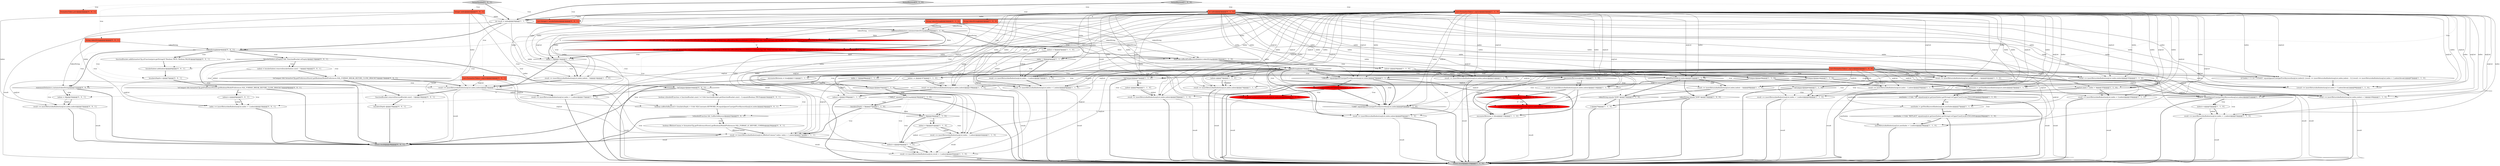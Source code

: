 digraph {
10 [style = filled, label = "!\"TABLE\".equals(tokenString)@@@36@@@['1', '1', '0']", fillcolor = white, shape = diamond image = "AAA0AAABBB1BBB"];
45 [style = filled, label = "indent++@@@109@@@['1', '1', '0']", fillcolor = white, shape = ellipse image = "AAA0AAABBB1BBB"];
55 [style = filled, label = "result += insertReturnAndIndent(argList,index,indent)@@@21@@@['1', '1', '0']", fillcolor = white, shape = ellipse image = "AAA0AAABBB1BBB"];
24 [style = filled, label = "indent -= 2@@@107@@@['1', '1', '0']", fillcolor = white, shape = ellipse image = "AAA0AAABBB1BBB"];
38 [style = filled, label = "List<FormatterToken> argList@@@2@@@['1', '1', '0']", fillcolor = tomato, shape = box image = "AAA0AAABBB1BBB"];
71 [style = filled, label = "isFirstConditionInBrackets@@@79@@@['0', '1', '0']", fillcolor = red, shape = diamond image = "AAA1AAABBB2BBB"];
15 [style = filled, label = "tokenString.equals(\"JOIN\")@@@70@@@['1', '0', '0']", fillcolor = white, shape = diamond image = "AAA0AAABBB1BBB"];
7 [style = filled, label = "indent--@@@20@@@['1', '1', '0']", fillcolor = white, shape = ellipse image = "AAA0AAABBB1BBB"];
52 [style = filled, label = "isJoinStart(argList,index)@@@67@@@['1', '1', '0']", fillcolor = white, shape = diamond image = "AAA0AAABBB1BBB"];
59 [style = filled, label = "indent = 0@@@5@@@['1', '1', '0']", fillcolor = white, shape = ellipse image = "AAA0AAABBB1BBB"];
53 [style = filled, label = "!isCompact@@@35@@@['1', '1', '0']", fillcolor = white, shape = diamond image = "AAA0AAABBB1BBB"];
5 [style = filled, label = "indent--@@@58@@@['1', '1', '0']", fillcolor = white, shape = ellipse image = "AAA0AAABBB1BBB"];
9 [style = filled, label = "formatKeyword['1', '0', '0']", fillcolor = lightgray, shape = diamond image = "AAA0AAABBB1BBB"];
56 [style = filled, label = "bracketsDepth > 0@@@37@@@['1', '1', '0']", fillcolor = white, shape = diamond image = "AAA0AAABBB1BBB"];
69 [style = filled, label = "tokenString.equals(\"JOIN\")@@@70@@@['0', '1', '0']", fillcolor = white, shape = diamond image = "AAA0AAABBB2BBB"];
3 [style = filled, label = "result += insertReturnAndIndent(argList,result + 1,indent)@@@45@@@['1', '1', '0']", fillcolor = white, shape = ellipse image = "AAA0AAABBB1BBB"];
73 [style = filled, label = "result = checkConditionDepth(result,argList,index)@@@116@@@['0', '1', '0']", fillcolor = red, shape = ellipse image = "AAA1AAABBB2BBB"];
2 [style = filled, label = "!isCompact@@@57@@@['1', '1', '0']", fillcolor = white, shape = diamond image = "AAA0AAABBB1BBB"];
11 [style = filled, label = "result += insertReturnAndIndent(argList,index,indent)@@@102@@@['1', '1', '0']", fillcolor = white, shape = ellipse image = "AAA0AAABBB1BBB"];
78 [style = filled, label = "boolean isAfterInKeyword = bracketsDepth > 0 && SQLConstants.KEYWORD_IN.equalsIgnoreCase(getPrevKeyword(argList,index))@@@24@@@['0', '0', '1']", fillcolor = white, shape = ellipse image = "AAA0AAABBB3BBB"];
34 [style = filled, label = "result += insertReturnAndIndent(argList,index,indent)@@@74@@@['1', '1', '0']", fillcolor = white, shape = ellipse image = "AAA0AAABBB1BBB"];
97 [style = filled, label = "boolean isInsideAFunction = functionBracket.size() != 0 && functionBracket.get(functionBracket.size() - 1).equals(Boolean.TRUE)@@@23@@@['0', '0', '1']", fillcolor = white, shape = ellipse image = "AAA0AAABBB3BBB"];
17 [style = filled, label = "{if (index > 1) {if (\"UPDATE\".equalsIgnoreCase(getPrevKeyword(argList,index))) {result += insertReturnAndIndent(argList,index,indent - 1)}}result += insertReturnAndIndent(argList,index + 1,indent)break}@@@87@@@['1', '1', '0']", fillcolor = white, shape = ellipse image = "AAA0AAABBB1BBB"];
51 [style = filled, label = "{}@@@70@@@['1', '1', '0']", fillcolor = white, shape = ellipse image = "AAA0AAABBB1BBB"];
50 [style = filled, label = "index > 0@@@13@@@['1', '1', '0']", fillcolor = white, shape = diamond image = "AAA0AAABBB1BBB"];
70 [style = filled, label = "String tokenString@@@2@@@['0', '1', '0']", fillcolor = tomato, shape = box image = "AAA0AAABBB2BBB"];
75 [style = filled, label = "int index@@@2@@@['0', '1', '0']", fillcolor = tomato, shape = box image = "AAA0AAABBB2BBB"];
14 [style = filled, label = "result += insertReturnAndIndent(argList,lfBeforeComma? index: index + 1,indent)@@@27@@@['1', '1', '1']", fillcolor = white, shape = ellipse image = "AAA0AAABBB1BBB"];
62 [style = filled, label = "result += insertReturnAndIndent(argList,index,indent - 1)@@@68@@@['1', '1', '0']", fillcolor = white, shape = ellipse image = "AAA0AAABBB1BBB"];
68 [style = filled, label = "result += insertReturnAndIndent(argList,index + 1,indent)@@@9@@@['1', '1', '0']", fillcolor = white, shape = ellipse image = "AAA0AAABBB1BBB"];
35 [style = filled, label = "result += insertReturnAndIndent(argList,index - 1,indent)@@@42@@@['1', '1', '0']", fillcolor = white, shape = ellipse image = "AAA0AAABBB1BBB"];
98 [style = filled, label = "bracketsDepth--@@@19@@@['0', '0', '1']", fillcolor = white, shape = ellipse image = "AAA0AAABBB3BBB"];
90 [style = filled, label = "Integer index@@@2@@@['0', '0', '1']", fillcolor = tomato, shape = box image = "AAA0AAABBB3BBB"];
54 [style = filled, label = "nextIndex > 0 && \"OR\".equals(argList.get(nextIndex).getString().toUpperCase(Locale.ENGLISH))@@@26@@@['1', '1', '0']", fillcolor = white, shape = diamond image = "AAA0AAABBB1BBB"];
18 [style = filled, label = "indent++@@@52@@@['1', '1', '0']", fillcolor = white, shape = ellipse image = "AAA0AAABBB1BBB"];
40 [style = filled, label = "{result += insertReturnAndIndent(argList,index + 1,indent)break}@@@96@@@['1', '1', '0']", fillcolor = white, shape = ellipse image = "AAA0AAABBB1BBB"];
86 [style = filled, label = "bracketsDepth++@@@7@@@['0', '0', '1']", fillcolor = white, shape = ellipse image = "AAA0AAABBB3BBB"];
80 [style = filled, label = "bracketIndent.add(indent)@@@6@@@['0', '0', '1']", fillcolor = white, shape = ellipse image = "AAA0AAABBB3BBB"];
65 [style = filled, label = "insertReturnAndIndent(argList,nextIndex + 1,indent)@@@29@@@['1', '1', '0']", fillcolor = white, shape = ellipse image = "AAA0AAABBB1BBB"];
36 [style = filled, label = "result += insertReturnAndIndent(argList,index,indent)@@@59@@@['1', '1', '0']", fillcolor = white, shape = ellipse image = "AAA0AAABBB1BBB"];
74 [style = filled, label = "blockHeaderStrings != null && ArrayUtils.contains(blockHeaderStrings,tokenString) || (SQLUtils.isBlockStartKeyword(dialect,tokenString) && !SQLConstants.KEYWORD_SELECT.equalsIgnoreCase(getPrevSpecialKeyword(argList,index,false)))@@@12@@@['0', '1', '0']", fillcolor = red, shape = diamond image = "AAA1AAABBB2BBB"];
16 [style = filled, label = "result += insertReturnAndIndent(argList,index + 1,indent)@@@64@@@['1', '1', '0']", fillcolor = white, shape = ellipse image = "AAA0AAABBB1BBB"];
87 [style = filled, label = "boolean lfBeforeComma = formatterCfg.getPreferenceStore().getBoolean(ModelPreferences.SQL_FORMAT_LF_BEFORE_COMMA)@@@26@@@['0', '0', '1']", fillcolor = white, shape = ellipse image = "AAA0AAABBB3BBB"];
20 [style = filled, label = "nextIndex = getNextKeywordIndex(argList,nextIndex)@@@27@@@['1', '1', '0']", fillcolor = white, shape = ellipse image = "AAA0AAABBB1BBB"];
0 [style = filled, label = "result += insertReturnAndIndent(argList,index + 3,indent)@@@104@@@['1', '1', '0']", fillcolor = white, shape = ellipse image = "AAA0AAABBB1BBB"];
1 [style = filled, label = "\"WHEN\".equalsIgnoreCase(getNextKeyword(argList,index))@@@51@@@['1', '1', '0']", fillcolor = white, shape = diamond image = "AAA0AAABBB1BBB"];
6 [style = filled, label = "result += insertReturnAndIndent(argList,index,indent)@@@114@@@['1', '1', '0']", fillcolor = white, shape = ellipse image = "AAA0AAABBB1BBB"];
67 [style = filled, label = "\"CASE\".equalsIgnoreCase(getPrevKeyword(argList,index))@@@82@@@['1', '1', '0']", fillcolor = white, shape = diamond image = "AAA0AAABBB1BBB"];
33 [style = filled, label = "blockHeaderStrings != null && ArrayUtils.contains(blockHeaderStrings,tokenString) || (SQLUtils.isBlockStartKeyword(dialect,tokenString) && !SQLConstants.KEYWORD_SELECT.equalsIgnoreCase(getPrevDMLKeyword(argList,index)))@@@12@@@['1', '0', '0']", fillcolor = red, shape = diamond image = "AAA1AAABBB1BBB"];
13 [style = filled, label = "result += insertReturnAndIndent(argList,index,indent)@@@16@@@['1', '1', '1']", fillcolor = white, shape = ellipse image = "AAA0AAABBB1BBB"];
29 [style = filled, label = "result += insertReturnAndIndent(argList,index + 1,indent)@@@53@@@['1', '1', '0']", fillcolor = white, shape = ellipse image = "AAA0AAABBB1BBB"];
96 [style = filled, label = "!isCompact && formatterCfg.getPreferenceStore().getBoolean(ModelPreferences.SQL_FORMAT_BREAK_BEFORE_CLOSE_BRACKET)@@@8@@@['0', '0', '1']", fillcolor = white, shape = diamond image = "AAA0AAABBB3BBB"];
61 [style = filled, label = "result += insertReturnAndIndent(argList,index,indent - 1)@@@62@@@['1', '1', '0']", fillcolor = white, shape = ellipse image = "AAA0AAABBB1BBB"];
83 [style = filled, label = "index += insertReturnAndIndent(argList,index + 1,indent)@@@10@@@['0', '0', '1']", fillcolor = white, shape = ellipse image = "AAA0AAABBB3BBB"];
89 [style = filled, label = "!bracketIndent.isEmpty() && !functionBracket.isEmpty()@@@13@@@['0', '0', '1']", fillcolor = white, shape = diamond image = "AAA0AAABBB3BBB"];
26 [style = filled, label = "result += insertReturnAndIndent(argList,index + 1,indent)@@@17@@@['1', '1', '0']", fillcolor = white, shape = ellipse image = "AAA0AAABBB1BBB"];
27 [style = filled, label = "result += insertReturnAndIndent(argList,index,indent + 1)@@@100@@@['1', '1', '0']", fillcolor = white, shape = ellipse image = "AAA0AAABBB1BBB"];
60 [style = filled, label = "nextIndex > 0 && \"REPLACE\".equals(argList.get(nextIndex).getString().toUpperCase(Locale.ENGLISH))@@@28@@@['1', '1', '0']", fillcolor = white, shape = diamond image = "AAA0AAABBB1BBB"];
100 [style = filled, label = "List<Integer> bracketIndent@@@2@@@['0', '0', '1']", fillcolor = tomato, shape = box image = "AAA0AAABBB3BBB"];
82 [style = filled, label = "FormatterToken prev@@@2@@@['0', '0', '1']", fillcolor = tomato, shape = box image = "AAA0AAABBB3BBB"];
41 [style = filled, label = "!encounterBetween@@@113@@@['1', '1', '0']", fillcolor = white, shape = diamond image = "AAA0AAABBB1BBB"];
79 [style = filled, label = "indent = 0@@@32@@@['0', '0', '1']", fillcolor = white, shape = ellipse image = "AAA0AAABBB3BBB"];
8 [style = filled, label = "index > 0@@@40@@@['1', '1', '0']", fillcolor = white, shape = diamond image = "AAA0AAABBB1BBB"];
103 [style = filled, label = "formatSymbol['0', '0', '1']", fillcolor = lightgray, shape = diamond image = "AAA0AAABBB3BBB"];
104 [style = filled, label = "tokenString@@@4@@@['0', '0', '1']", fillcolor = white, shape = diamond image = "AAA0AAABBB3BBB"];
42 [style = filled, label = "index > 1@@@88@@@['1', '1', '0']", fillcolor = white, shape = diamond image = "AAA0AAABBB1BBB"];
93 [style = filled, label = "return result@@@36@@@['0', '0', '1']", fillcolor = lightgray, shape = ellipse image = "AAA0AAABBB3BBB"];
94 [style = filled, label = "!isCompact && formatterCfg.getPreferenceStore().getBoolean(ModelPreferences.SQL_FORMAT_BREAK_BEFORE_CLOSE_BRACKET)@@@15@@@['0', '0', '1']", fillcolor = white, shape = diamond image = "AAA0AAABBB3BBB"];
72 [style = filled, label = "isFirstConditionInBrackets@@@115@@@['0', '1', '0']", fillcolor = red, shape = diamond image = "AAA1AAABBB2BBB"];
31 [style = filled, label = "result += insertReturnAndIndent(argList,index - 1,indent)@@@50@@@['1', '1', '0']", fillcolor = white, shape = ellipse image = "AAA0AAABBB1BBB"];
64 [style = filled, label = "!isCompact@@@63@@@['1', '1', '0']", fillcolor = white, shape = diamond image = "AAA0AAABBB1BBB"];
101 [style = filled, label = "indent++@@@9@@@['0', '0', '1']", fillcolor = white, shape = ellipse image = "AAA0AAABBB3BBB"];
4 [style = filled, label = "!isCompact@@@24@@@['1', '1', '0']", fillcolor = white, shape = diamond image = "AAA0AAABBB1BBB"];
48 [style = filled, label = "result += insertReturnAndIndent(argList,index,indent - 1)@@@14@@@['1', '1', '0']", fillcolor = white, shape = ellipse image = "AAA0AAABBB1BBB"];
19 [style = filled, label = "result += insertReturnAndIndent(argList,index,indent)@@@85@@@['1', '1', '0']", fillcolor = white, shape = ellipse image = "AAA0AAABBB1BBB"];
25 [style = filled, label = "String tokenString@@@2@@@['1', '0', '0']", fillcolor = tomato, shape = box image = "AAA0AAABBB1BBB"];
49 [style = filled, label = "SQLUtils.isBlockEndKeyword(dialect,tokenString)@@@19@@@['1', '1', '0']", fillcolor = white, shape = diamond image = "AAA0AAABBB1BBB"];
47 [style = filled, label = "encounterBetween = true@@@111@@@['1', '1', '0']", fillcolor = white, shape = ellipse image = "AAA0AAABBB1BBB"];
46 [style = filled, label = "indent = 0@@@41@@@['1', '1', '0']", fillcolor = white, shape = ellipse image = "AAA0AAABBB1BBB"];
28 [style = filled, label = "List<FormatterToken> argList@@@2@@@['1', '0', '0']", fillcolor = tomato, shape = box image = "AAA0AAABBB1BBB"];
23 [style = filled, label = "result += insertReturnAndIndent(argList,index,indent)@@@108@@@['1', '1', '0']", fillcolor = white, shape = ellipse image = "AAA0AAABBB1BBB"];
39 [style = filled, label = "tokenString@@@23@@@['1', '1', '0']", fillcolor = white, shape = diamond image = "AAA0AAABBB1BBB"];
63 [style = filled, label = "encounterBetween = false@@@119@@@['1', '1', '0']", fillcolor = white, shape = ellipse image = "AAA0AAABBB1BBB"];
81 [style = filled, label = "functionBracket.remove(functionBracket.size() - 1)@@@18@@@['0', '0', '1']", fillcolor = white, shape = ellipse image = "AAA0AAABBB3BBB"];
37 [style = filled, label = "statementDelimiters.contains(tokenString)@@@4@@@['1', '1', '0']", fillcolor = white, shape = diamond image = "AAA0AAABBB1BBB"];
58 [style = filled, label = "\"CREATE\".equalsIgnoreCase(getPrevKeyword(argList,index))@@@76@@@['1', '1', '0']", fillcolor = white, shape = diamond image = "AAA0AAABBB1BBB"];
21 [style = filled, label = "int nextIndex = getNextKeywordIndex(argList,index)@@@25@@@['1', '1', '0']", fillcolor = white, shape = ellipse image = "AAA0AAABBB1BBB"];
85 [style = filled, label = "!isInsideAFunction && !isAfterInKeyword@@@25@@@['0', '0', '1']", fillcolor = white, shape = diamond image = "AAA0AAABBB3BBB"];
32 [style = filled, label = "result += insertReturnAndIndent(argList,index - 1,indent)@@@7@@@['1', '1', '0']", fillcolor = white, shape = ellipse image = "AAA0AAABBB1BBB"];
91 [style = filled, label = "indent = bracketIndent.remove(bracketIndent.size() - 1)@@@14@@@['0', '0', '1']", fillcolor = white, shape = ellipse image = "AAA0AAABBB3BBB"];
22 [style = filled, label = "indent++@@@44@@@['1', '1', '0']", fillcolor = white, shape = ellipse image = "AAA0AAABBB1BBB"];
66 [style = filled, label = "indent--@@@73@@@['1', '1', '0']", fillcolor = white, shape = ellipse image = "AAA0AAABBB1BBB"];
92 [style = filled, label = "result += insertReturnAndIndent(argList,index,indent)@@@33@@@['0', '0', '1']", fillcolor = white, shape = ellipse image = "AAA0AAABBB3BBB"];
44 [style = filled, label = "index > 0@@@6@@@['1', '1', '0']", fillcolor = white, shape = diamond image = "AAA0AAABBB1BBB"];
95 [style = filled, label = "String tokenString@@@2@@@['0', '0', '1']", fillcolor = tomato, shape = box image = "AAA0AAABBB3BBB"];
12 [style = filled, label = "int result = index@@@3@@@['1', '1', '1']", fillcolor = white, shape = ellipse image = "AAA0AAABBB1BBB"];
88 [style = filled, label = "List<FormatterToken> argList@@@2@@@['0', '0', '1']", fillcolor = tomato, shape = box image = "AAA0AAABBB3BBB"];
77 [style = filled, label = "result = checkConditionDepth(result,argList,index)@@@80@@@['0', '1', '0']", fillcolor = red, shape = ellipse image = "AAA1AAABBB2BBB"];
43 [style = filled, label = "argList.size() < index + 3@@@103@@@['1', '1', '0']", fillcolor = white, shape = diamond image = "AAA0AAABBB1BBB"];
30 [style = filled, label = "return result@@@123@@@['1', '1', '0']", fillcolor = lightgray, shape = ellipse image = "AAA0AAABBB1BBB"];
76 [style = filled, label = "formatKeyword['0', '1', '0']", fillcolor = lightgray, shape = diamond image = "AAA0AAABBB2BBB"];
99 [style = filled, label = "statementDelimiters.contains(tokenString)@@@31@@@['0', '0', '1']", fillcolor = white, shape = diamond image = "AAA0AAABBB3BBB"];
84 [style = filled, label = "!isCompact@@@22@@@['0', '0', '1']", fillcolor = white, shape = diamond image = "AAA0AAABBB3BBB"];
57 [style = filled, label = "!isCompact@@@49@@@['1', '1', '0']", fillcolor = white, shape = diamond image = "AAA0AAABBB1BBB"];
102 [style = filled, label = "functionBracket.add(formatterCfg.isFunction(prev.getString())? Boolean.TRUE: Boolean.FALSE)@@@5@@@['0', '0', '1']", fillcolor = white, shape = ellipse image = "AAA0AAABBB3BBB"];
0->30 [style = bold, label=""];
39->19 [style = bold, label=""];
23->45 [style = bold, label=""];
88->83 [style = solid, label="argList"];
39->24 [style = dotted, label="true"];
28->62 [style = solid, label="argList"];
75->77 [style = solid, label="index"];
39->47 [style = dotted, label="true"];
75->52 [style = solid, label="index"];
31->1 [style = bold, label=""];
95->99 [style = solid, label="tokenString"];
89->93 [style = bold, label=""];
33->26 [style = dotted, label="true"];
79->92 [style = bold, label=""];
38->29 [style = solid, label="argList"];
69->30 [style = bold, label=""];
56->8 [style = dotted, label="false"];
38->68 [style = solid, label="index"];
39->67 [style = bold, label=""];
38->67 [style = solid, label="index"];
38->35 [style = solid, label="argList"];
3->30 [style = bold, label=""];
5->36 [style = bold, label=""];
70->37 [style = solid, label="tokenString"];
101->83 [style = bold, label=""];
61->30 [style = solid, label="result"];
77->30 [style = solid, label="result"];
38->0 [style = solid, label="argList"];
39->2 [style = dotted, label="true"];
32->68 [style = bold, label=""];
56->14 [style = dotted, label="true"];
38->36 [style = solid, label="index"];
27->30 [style = bold, label=""];
84->97 [style = dotted, label="true"];
46->35 [style = solid, label="indent"];
28->52 [style = solid, label="argList"];
51->30 [style = bold, label=""];
46->22 [style = solid, label="indent"];
41->6 [style = bold, label=""];
33->50 [style = bold, label=""];
37->74 [style = bold, label=""];
59->68 [style = solid, label="indent"];
66->34 [style = bold, label=""];
38->48 [style = solid, label="index"];
84->97 [style = bold, label=""];
49->39 [style = dotted, label="false"];
54->60 [style = dotted, label="true"];
38->77 [style = solid, label="argList"];
39->66 [style = bold, label=""];
102->80 [style = bold, label=""];
38->19 [style = solid, label="index"];
58->67 [style = bold, label=""];
28->61 [style = solid, label="argList"];
56->14 [style = bold, label=""];
34->30 [style = solid, label="result"];
53->10 [style = bold, label=""];
39->34 [style = dotted, label="true"];
89->91 [style = dotted, label="true"];
73->63 [style = bold, label=""];
75->23 [style = solid, label="index"];
68->30 [style = bold, label=""];
75->44 [style = solid, label="index"];
38->50 [style = solid, label="index"];
27->30 [style = solid, label="result"];
75->8 [style = solid, label="index"];
5->79 [style = dashed, label="0"];
75->19 [style = solid, label="index"];
13->26 [style = solid, label="indent"];
55->30 [style = bold, label=""];
84->78 [style = dotted, label="true"];
38->23 [style = solid, label="index"];
40->27 [style = bold, label=""];
39->2 [style = bold, label=""];
12->3 [style = solid, label="result"];
103->90 [style = dotted, label="true"];
77->67 [style = bold, label=""];
35->3 [style = solid, label="result"];
12->93 [style = solid, label="result"];
39->45 [style = dotted, label="true"];
1->78 [style = dashed, label="0"];
58->71 [style = bold, label=""];
37->68 [style = dotted, label="true"];
38->61 [style = solid, label="argList"];
101->83 [style = solid, label="indent"];
41->6 [style = dotted, label="true"];
38->67 [style = solid, label="argList"];
60->65 [style = dotted, label="true"];
75->55 [style = solid, label="index"];
39->27 [style = bold, label=""];
39->63 [style = dotted, label="true"];
39->11 [style = bold, label=""];
63->30 [style = bold, label=""];
39->30 [style = bold, label=""];
28->40 [style = solid, label="argList"];
18->29 [style = bold, label=""];
38->52 [style = solid, label="argList"];
75->17 [style = solid, label="index"];
99->79 [style = bold, label=""];
88->14 [style = solid, label="argList"];
75->40 [style = solid, label="index"];
60->30 [style = bold, label=""];
96->93 [style = bold, label=""];
76->70 [style = dotted, label="true"];
103->82 [style = dotted, label="true"];
2->30 [style = bold, label=""];
38->27 [style = solid, label="index"];
91->94 [style = bold, label=""];
2->99 [style = dashed, label="0"];
90->83 [style = solid, label="index"];
38->34 [style = solid, label="index"];
49->55 [style = dotted, label="true"];
39->11 [style = dotted, label="true"];
18->85 [style = dashed, label="0"];
28->36 [style = solid, label="argList"];
45->30 [style = bold, label=""];
38->27 [style = solid, label="argList"];
49->7 [style = dotted, label="true"];
6->73 [style = solid, label="result"];
71->67 [style = bold, label=""];
52->62 [style = dotted, label="true"];
50->48 [style = dotted, label="true"];
75->11 [style = solid, label="index"];
52->69 [style = bold, label=""];
60->65 [style = bold, label=""];
43->0 [style = bold, label=""];
39->47 [style = bold, label=""];
70->39 [style = solid, label="tokenString"];
9->28 [style = dotted, label="true"];
99->92 [style = dotted, label="true"];
38->26 [style = solid, label="index"];
75->36 [style = solid, label="index"];
90->78 [style = solid, label="index"];
39->67 [style = dotted, label="true"];
38->58 [style = solid, label="argList"];
38->52 [style = solid, label="index"];
104->99 [style = dotted, label="true"];
75->73 [style = solid, label="index"];
39->69 [style = dotted, label="true"];
11->43 [style = bold, label=""];
7->55 [style = bold, label=""];
44->80 [style = dashed, label="0"];
12->37 [style = bold, label=""];
9->38 [style = dotted, label="true"];
25->37 [style = solid, label="tokenString"];
14->93 [style = bold, label=""];
28->17 [style = solid, label="argList"];
1->18 [style = dotted, label="true"];
38->26 [style = solid, label="argList"];
39->27 [style = dotted, label="true"];
38->14 [style = solid, label="index"];
59->32 [style = solid, label="indent"];
43->0 [style = dotted, label="true"];
44->32 [style = bold, label=""];
44->68 [style = bold, label=""];
57->30 [style = bold, label=""];
28->48 [style = solid, label="argList"];
39->41 [style = bold, label=""];
59->44 [style = bold, label=""];
28->21 [style = solid, label="argList"];
75->62 [style = solid, label="index"];
39->64 [style = dotted, label="true"];
103->12 [style = bold, label=""];
39->58 [style = dotted, label="true"];
31->30 [style = solid, label="result"];
38->21 [style = solid, label="index"];
19->30 [style = solid, label="result"];
38->32 [style = solid, label="index"];
104->89 [style = dotted, label="true"];
74->26 [style = dotted, label="true"];
23->30 [style = solid, label="result"];
103->100 [style = dotted, label="true"];
73->30 [style = solid, label="result"];
17->40 [style = bold, label=""];
90->92 [style = solid, label="index"];
94->13 [style = bold, label=""];
28->20 [style = solid, label="argList"];
38->0 [style = solid, label="index"];
28->31 [style = solid, label="argList"];
38->6 [style = solid, label="index"];
38->3 [style = solid, label="argList"];
4->21 [style = dotted, label="true"];
72->63 [style = bold, label=""];
76->38 [style = dotted, label="true"];
37->59 [style = dotted, label="true"];
39->40 [style = bold, label=""];
13->93 [style = solid, label="result"];
85->87 [style = dotted, label="true"];
94->81 [style = bold, label=""];
88->13 [style = solid, label="argList"];
62->30 [style = solid, label="result"];
64->30 [style = bold, label=""];
25->39 [style = solid, label="tokenString"];
62->15 [style = bold, label=""];
38->34 [style = solid, label="argList"];
38->61 [style = solid, label="index"];
62->69 [style = bold, label=""];
37->44 [style = dotted, label="true"];
10->30 [style = bold, label=""];
38->55 [style = solid, label="index"];
2->5 [style = bold, label=""];
38->43 [style = solid, label="index"];
21->20 [style = solid, label="nextIndex"];
25->33 [style = solid, label="tokenString"];
38->17 [style = solid, label="index"];
75->12 [style = solid, label="index"];
10->56 [style = bold, label=""];
26->30 [style = solid, label="result"];
38->11 [style = solid, label="argList"];
68->30 [style = solid, label="result"];
33->49 [style = dotted, label="false"];
38->14 [style = solid, label="argList"];
54->30 [style = bold, label=""];
70->74 [style = solid, label="tokenString"];
15->30 [style = bold, label=""];
28->55 [style = solid, label="argList"];
38->21 [style = solid, label="argList"];
75->14 [style = solid, label="index"];
34->30 [style = bold, label=""];
1->29 [style = dotted, label="true"];
79->92 [style = solid, label="indent"];
8->46 [style = bold, label=""];
54->20 [style = dotted, label="true"];
39->15 [style = dotted, label="true"];
28->65 [style = solid, label="argList"];
4->30 [style = bold, label=""];
10->22 [style = dotted, label="true"];
66->34 [style = solid, label="indent"];
28->23 [style = solid, label="argList"];
29->30 [style = solid, label="result"];
38->68 [style = solid, label="argList"];
38->20 [style = solid, label="argList"];
41->63 [style = bold, label=""];
38->6 [style = solid, label="argList"];
38->55 [style = solid, label="argList"];
89->94 [style = dotted, label="true"];
19->30 [style = bold, label=""];
38->8 [style = solid, label="index"];
75->61 [style = solid, label="index"];
29->30 [style = bold, label=""];
90->13 [style = solid, label="index"];
104->99 [style = bold, label=""];
33->50 [style = dotted, label="true"];
64->16 [style = bold, label=""];
1->30 [style = bold, label=""];
18->29 [style = solid, label="indent"];
75->58 [style = solid, label="index"];
99->79 [style = dotted, label="true"];
39->57 [style = bold, label=""];
38->35 [style = solid, label="index"];
104->102 [style = bold, label=""];
38->100 [style = dashed, label="0"];
75->67 [style = solid, label="index"];
89->91 [style = bold, label=""];
89->81 [style = dotted, label="true"];
37->33 [style = bold, label=""];
0->30 [style = solid, label="result"];
75->26 [style = solid, label="index"];
28->67 [style = solid, label="argList"];
33->13 [style = dotted, label="true"];
57->84 [style = dashed, label="0"];
21->54 [style = solid, label="nextIndex"];
8->46 [style = dotted, label="true"];
104->96 [style = dotted, label="true"];
12->77 [style = solid, label="result"];
75->6 [style = solid, label="index"];
38->65 [style = solid, label="argList"];
74->13 [style = dotted, label="true"];
80->86 [style = bold, label=""];
28->27 [style = solid, label="argList"];
4->21 [style = bold, label=""];
28->14 [style = solid, label="argList"];
53->30 [style = bold, label=""];
75->50 [style = solid, label="index"];
39->43 [style = dotted, label="true"];
28->32 [style = solid, label="argList"];
75->68 [style = solid, label="index"];
28->1 [style = solid, label="argList"];
12->104 [style = bold, label=""];
39->52 [style = bold, label=""];
88->78 [style = solid, label="argList"];
22->3 [style = solid, label="indent"];
72->73 [style = dotted, label="true"];
52->62 [style = bold, label=""];
38->44 [style = solid, label="index"];
38->40 [style = solid, label="index"];
48->13 [style = bold, label=""];
75->31 [style = solid, label="index"];
92->93 [style = bold, label=""];
28->35 [style = solid, label="argList"];
75->43 [style = solid, label="index"];
44->32 [style = dotted, label="true"];
38->36 [style = solid, label="argList"];
8->35 [style = dotted, label="true"];
38->1 [style = solid, label="index"];
86->96 [style = bold, label=""];
28->19 [style = solid, label="argList"];
104->86 [style = dotted, label="true"];
39->66 [style = dotted, label="true"];
4->54 [style = dotted, label="true"];
50->13 [style = bold, label=""];
87->14 [style = bold, label=""];
39->53 [style = bold, label=""];
55->30 [style = solid, label="result"];
38->58 [style = solid, label="index"];
104->89 [style = bold, label=""];
85->14 [style = dotted, label="true"];
75->1 [style = solid, label="index"];
28->11 [style = solid, label="argList"];
16->30 [style = bold, label=""];
46->35 [style = bold, label=""];
38->16 [style = solid, label="argList"];
2->36 [style = dotted, label="true"];
6->63 [style = bold, label=""];
33->49 [style = bold, label=""];
25->49 [style = solid, label="tokenString"];
38->48 [style = solid, label="argList"];
26->83 [style = dashed, label="0"];
97->78 [style = bold, label=""];
57->31 [style = dotted, label="true"];
13->81 [style = bold, label=""];
39->19 [style = dotted, label="true"];
38->23 [style = solid, label="argList"];
69->51 [style = bold, label=""];
38->11 [style = solid, label="index"];
74->49 [style = dotted, label="false"];
39->71 [style = dotted, label="true"];
43->30 [style = bold, label=""];
85->87 [style = bold, label=""];
22->3 [style = bold, label=""];
24->23 [style = solid, label="indent"];
38->62 [style = solid, label="argList"];
38->73 [style = solid, label="argList"];
99->93 [style = bold, label=""];
37->33 [style = dotted, label="false"];
28->34 [style = solid, label="argList"];
103->95 [style = dotted, label="true"];
7->55 [style = solid, label="indent"];
104->84 [style = dotted, label="true"];
64->16 [style = dotted, label="true"];
20->65 [style = solid, label="nextIndex"];
5->36 [style = solid, label="indent"];
57->31 [style = bold, label=""];
24->45 [style = solid, label="indent"];
58->30 [style = bold, label=""];
28->68 [style = solid, label="argList"];
39->61 [style = bold, label=""];
21->54 [style = bold, label=""];
28->58 [style = solid, label="argList"];
10->3 [style = dotted, label="true"];
96->101 [style = dotted, label="true"];
92->93 [style = solid, label="result"];
39->24 [style = bold, label=""];
39->42 [style = dotted, label="true"];
84->93 [style = bold, label=""];
33->74 [style = dashed, label="0"];
61->64 [style = bold, label=""];
75->35 [style = solid, label="index"];
20->60 [style = bold, label=""];
38->31 [style = solid, label="index"];
11->30 [style = solid, label="result"];
49->39 [style = bold, label=""];
75->29 [style = solid, label="index"];
83->93 [style = bold, label=""];
72->73 [style = bold, label=""];
56->8 [style = bold, label=""];
84->85 [style = dotted, label="true"];
87->14 [style = solid, label="lfBeforeComma"];
28->0 [style = solid, label="argList"];
39->58 [style = bold, label=""];
41->72 [style = dotted, label="true"];
67->19 [style = bold, label=""];
36->30 [style = solid, label="result"];
16->30 [style = solid, label="result"];
75->48 [style = solid, label="index"];
89->98 [style = dotted, label="true"];
90->12 [style = solid, label="index"];
39->53 [style = dotted, label="true"];
38->40 [style = solid, label="argList"];
14->22 [style = bold, label=""];
90->14 [style = solid, label="index"];
98->93 [style = bold, label=""];
75->34 [style = solid, label="index"];
75->32 [style = solid, label="index"];
76->75 [style = dotted, label="true"];
38->12 [style = solid, label="index"];
75->0 [style = solid, label="index"];
39->4 [style = bold, label=""];
71->77 [style = dotted, label="true"];
74->50 [style = bold, label=""];
8->22 [style = bold, label=""];
28->29 [style = solid, label="argList"];
91->13 [style = solid, label="indent"];
36->30 [style = bold, label=""];
96->83 [style = dotted, label="true"];
88->92 [style = solid, label="argList"];
85->93 [style = bold, label=""];
20->60 [style = solid, label="nextIndex"];
67->30 [style = bold, label=""];
74->49 [style = bold, label=""];
81->98 [style = bold, label=""];
39->61 [style = dotted, label="true"];
96->101 [style = bold, label=""];
104->80 [style = dotted, label="true"];
76->12 [style = bold, label=""];
38->31 [style = solid, label="argList"];
38->17 [style = solid, label="argList"];
28->6 [style = solid, label="argList"];
52->15 [style = bold, label=""];
65->30 [style = bold, label=""];
37->74 [style = dotted, label="false"];
38->32 [style = solid, label="argList"];
75->21 [style = solid, label="index"];
75->16 [style = solid, label="index"];
95->104 [style = solid, label="tokenString"];
70->49 [style = solid, label="tokenString"];
78->85 [style = bold, label=""];
12->30 [style = solid, label="result"];
50->48 [style = bold, label=""];
53->10 [style = dotted, label="true"];
10->56 [style = dotted, label="true"];
39->23 [style = dotted, label="true"];
74->50 [style = dotted, label="true"];
94->13 [style = dotted, label="true"];
13->26 [style = bold, label=""];
39->17 [style = bold, label=""];
49->7 [style = bold, label=""];
38->62 [style = solid, label="index"];
14->93 [style = solid, label="result"];
9->12 [style = bold, label=""];
2->5 [style = dotted, label="true"];
28->16 [style = solid, label="argList"];
39->57 [style = dotted, label="true"];
24->23 [style = bold, label=""];
28->26 [style = solid, label="argList"];
3->30 [style = solid, label="result"];
39->52 [style = dotted, label="true"];
75->27 [style = solid, label="index"];
28->3 [style = solid, label="argList"];
35->22 [style = bold, label=""];
103->88 [style = dotted, label="true"];
6->30 [style = solid, label="result"];
1->18 [style = bold, label=""];
54->20 [style = bold, label=""];
38->29 [style = solid, label="index"];
104->84 [style = bold, label=""];
9->25 [style = dotted, label="true"];
47->30 [style = bold, label=""];
26->30 [style = bold, label=""];
38->19 [style = solid, label="argList"];
39->4 [style = dotted, label="true"];
104->102 [style = dotted, label="true"];
38->16 [style = solid, label="index"];
14->3 [style = solid, label="result"];
6->72 [style = bold, label=""];
71->77 [style = bold, label=""];
38->1 [style = solid, label="argList"];
37->59 [style = bold, label=""];
39->41 [style = dotted, label="true"];
57->1 [style = dotted, label="true"];
37->104 [style = dashed, label="0"];
15->51 [style = bold, label=""];
}
